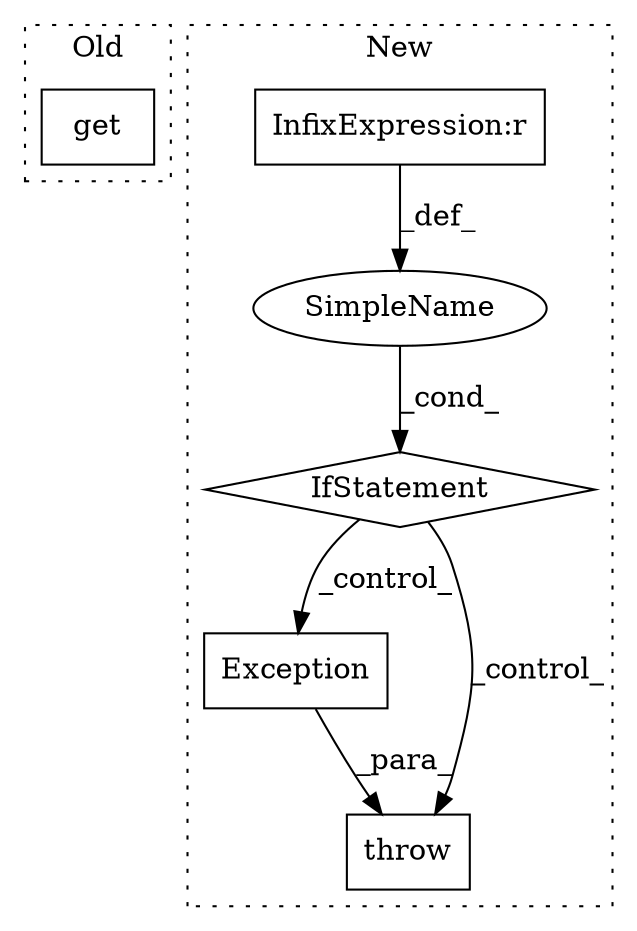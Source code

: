 digraph G {
subgraph cluster0 {
1 [label="get" a="32" s="5143,5168" l="4,1" shape="box"];
label = "Old";
style="dotted";
}
subgraph cluster1 {
2 [label="Exception" a="32" s="5078,5106" l="10,1" shape="box"];
3 [label="IfStatement" a="25" s="5006,5060" l="4,2" shape="diamond"];
4 [label="SimpleName" a="42" s="" l="" shape="ellipse"];
5 [label="InfixExpression:r" a="27" s="5049" l="4" shape="box"];
6 [label="throw" a="53" s="5072" l="6" shape="box"];
label = "New";
style="dotted";
}
2 -> 6 [label="_para_"];
3 -> 6 [label="_control_"];
3 -> 2 [label="_control_"];
4 -> 3 [label="_cond_"];
5 -> 4 [label="_def_"];
}
